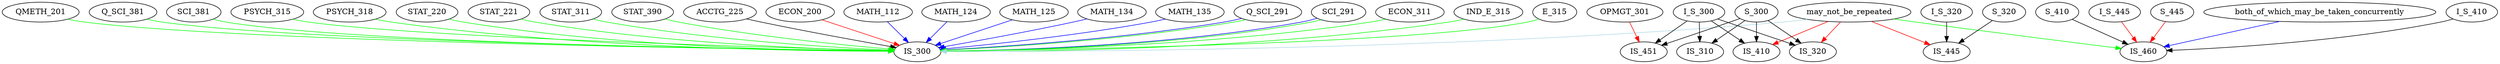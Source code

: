 digraph G {
    edge [color=black];
    ACCTG_225 -> IS_300;
    edge [color=red];
    ECON_200 -> IS_300;
    edge [color=blue];
    MATH_112 -> IS_300;
    MATH_124 -> IS_300;
    MATH_125 -> IS_300;
    MATH_134 -> IS_300;
    MATH_135 -> IS_300;
    Q_SCI_291 -> IS_300;
    SCI_291 -> IS_300;
    edge [color=green];
    ECON_311 -> IS_300;
    IND_E_315 -> IS_300;
    E_315 -> IS_300;
    QMETH_201 -> IS_300;
    Q_SCI_291 -> IS_300;
    SCI_291 -> IS_300;
    Q_SCI_381 -> IS_300;
    SCI_381 -> IS_300;
    PSYCH_315 -> IS_300;
    PSYCH_318 -> IS_300;
    STAT_220 -> IS_300;
    STAT_221 -> IS_300;
    STAT_311 -> IS_300;
    STAT_390 -> IS_300;
    edge [color=lightblue];
    may_not_be_repeated -> IS_300;
    edge [color=black];
    I_S_300 -> IS_310;
    S_300 -> IS_310;
    edge [color=black];
    I_S_300 -> IS_320;
    S_300 -> IS_320;
    edge [color=red];
    may_not_be_repeated -> IS_320;
    edge [color=black];
    I_S_300 -> IS_410;
    S_300 -> IS_410;
    edge [color=red];
    may_not_be_repeated -> IS_410;
    edge [color=black];
    I_S_320 -> IS_445;
    S_320 -> IS_445;
    edge [color=red];
    may_not_be_repeated -> IS_445;
    edge [color=black];
    I_S_300 -> IS_451;
    S_300 -> IS_451;
    edge [color=red];
    OPMGT_301 -> IS_451;
    edge [color=black];
    I_S_410 -> IS_460;
    S_410 -> IS_460;
    edge [color=red];
    I_S_445 -> IS_460;
    S_445 -> IS_460;
    edge [color=blue];
    both_of_which_may_be_taken_concurrently -> IS_460;
    edge [color=green];
    may_not_be_repeated -> IS_460;
}
